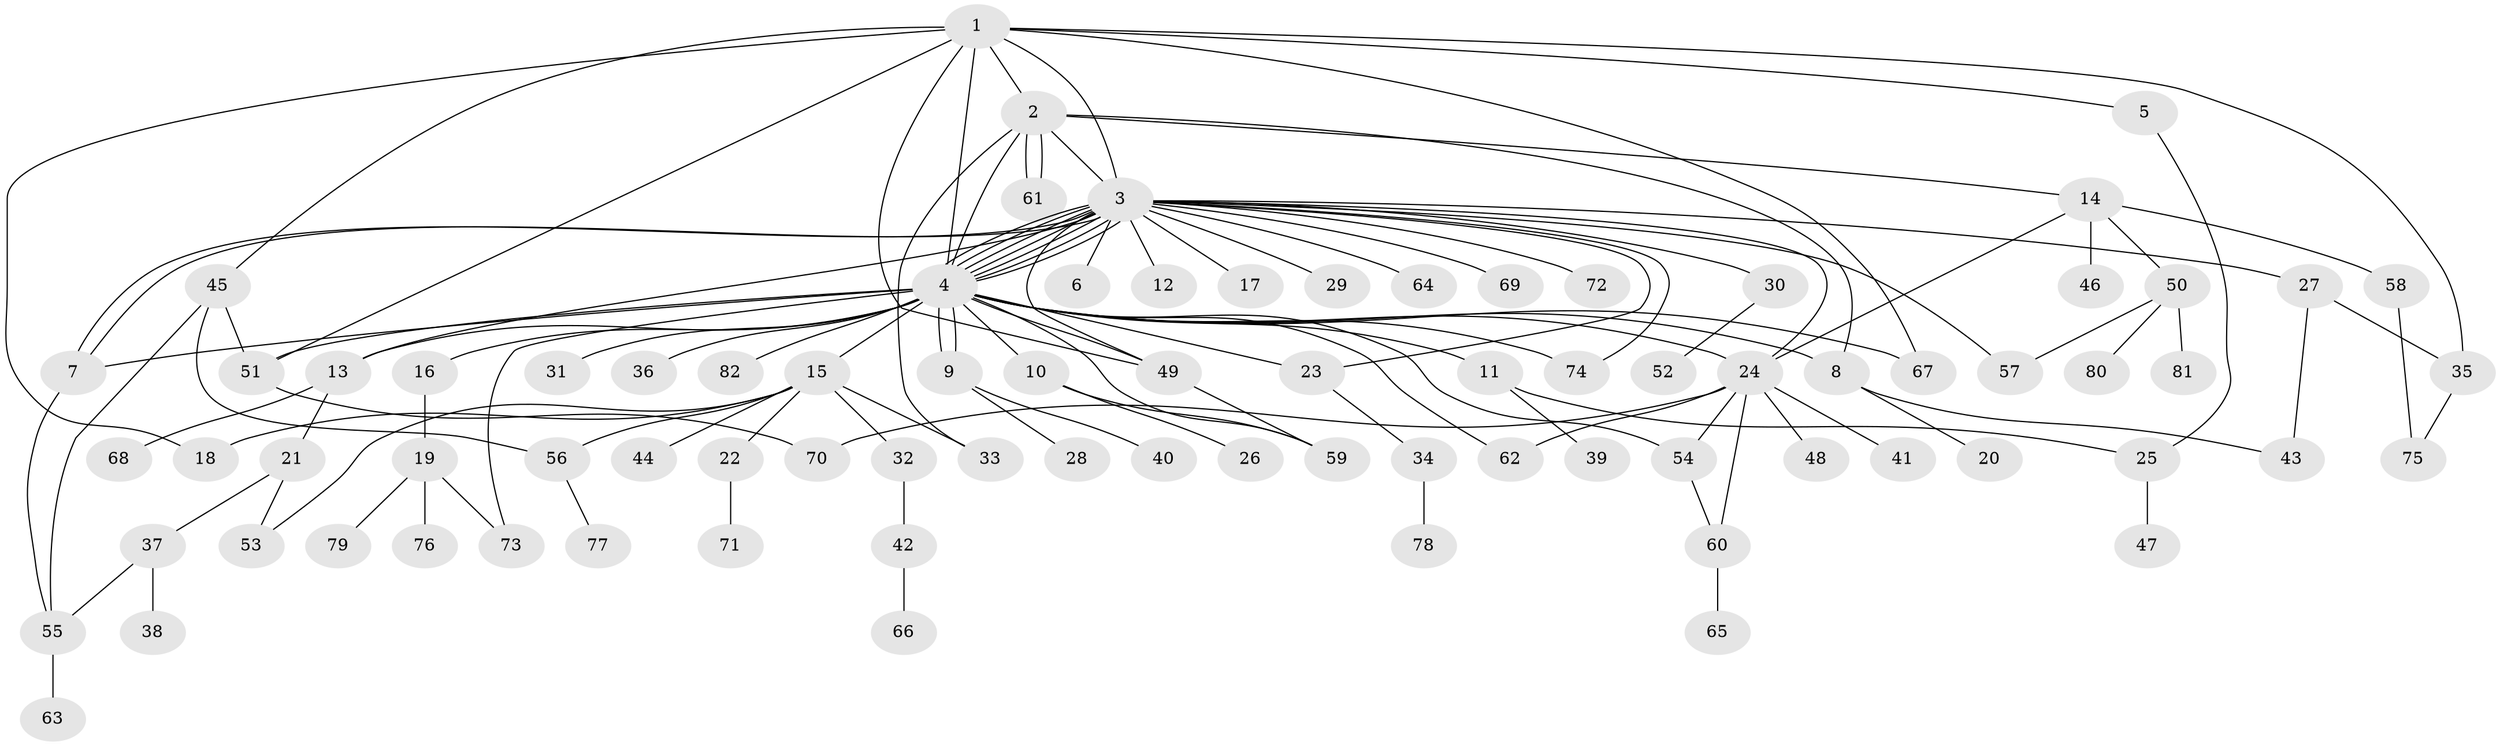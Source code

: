 // coarse degree distribution, {10: 0.016666666666666666, 6: 0.016666666666666666, 27: 0.016666666666666666, 28: 0.016666666666666666, 2: 0.26666666666666666, 1: 0.4, 4: 0.06666666666666667, 3: 0.16666666666666666, 8: 0.016666666666666666, 7: 0.016666666666666666}
// Generated by graph-tools (version 1.1) at 2025/51/02/27/25 19:51:54]
// undirected, 82 vertices, 123 edges
graph export_dot {
graph [start="1"]
  node [color=gray90,style=filled];
  1;
  2;
  3;
  4;
  5;
  6;
  7;
  8;
  9;
  10;
  11;
  12;
  13;
  14;
  15;
  16;
  17;
  18;
  19;
  20;
  21;
  22;
  23;
  24;
  25;
  26;
  27;
  28;
  29;
  30;
  31;
  32;
  33;
  34;
  35;
  36;
  37;
  38;
  39;
  40;
  41;
  42;
  43;
  44;
  45;
  46;
  47;
  48;
  49;
  50;
  51;
  52;
  53;
  54;
  55;
  56;
  57;
  58;
  59;
  60;
  61;
  62;
  63;
  64;
  65;
  66;
  67;
  68;
  69;
  70;
  71;
  72;
  73;
  74;
  75;
  76;
  77;
  78;
  79;
  80;
  81;
  82;
  1 -- 2;
  1 -- 3;
  1 -- 4;
  1 -- 5;
  1 -- 18;
  1 -- 35;
  1 -- 45;
  1 -- 49;
  1 -- 51;
  1 -- 67;
  2 -- 3;
  2 -- 4;
  2 -- 8;
  2 -- 14;
  2 -- 33;
  2 -- 61;
  2 -- 61;
  3 -- 4;
  3 -- 4;
  3 -- 4;
  3 -- 4;
  3 -- 4;
  3 -- 4;
  3 -- 4;
  3 -- 6;
  3 -- 7;
  3 -- 7;
  3 -- 12;
  3 -- 13;
  3 -- 17;
  3 -- 23;
  3 -- 24;
  3 -- 27;
  3 -- 29;
  3 -- 30;
  3 -- 49;
  3 -- 57;
  3 -- 64;
  3 -- 69;
  3 -- 72;
  3 -- 74;
  4 -- 7;
  4 -- 8;
  4 -- 9;
  4 -- 9;
  4 -- 10;
  4 -- 11;
  4 -- 13;
  4 -- 15;
  4 -- 16;
  4 -- 23;
  4 -- 24;
  4 -- 31;
  4 -- 36;
  4 -- 49;
  4 -- 51;
  4 -- 54;
  4 -- 59;
  4 -- 62;
  4 -- 67;
  4 -- 73;
  4 -- 74;
  4 -- 82;
  5 -- 25;
  7 -- 55;
  8 -- 20;
  8 -- 43;
  9 -- 28;
  9 -- 40;
  10 -- 26;
  10 -- 59;
  11 -- 25;
  11 -- 39;
  13 -- 21;
  13 -- 68;
  14 -- 24;
  14 -- 46;
  14 -- 50;
  14 -- 58;
  15 -- 18;
  15 -- 22;
  15 -- 32;
  15 -- 33;
  15 -- 44;
  15 -- 53;
  15 -- 56;
  16 -- 19;
  19 -- 73;
  19 -- 76;
  19 -- 79;
  21 -- 37;
  21 -- 53;
  22 -- 71;
  23 -- 34;
  24 -- 41;
  24 -- 48;
  24 -- 54;
  24 -- 60;
  24 -- 62;
  24 -- 70;
  25 -- 47;
  27 -- 35;
  27 -- 43;
  30 -- 52;
  32 -- 42;
  34 -- 78;
  35 -- 75;
  37 -- 38;
  37 -- 55;
  42 -- 66;
  45 -- 51;
  45 -- 55;
  45 -- 56;
  49 -- 59;
  50 -- 57;
  50 -- 80;
  50 -- 81;
  51 -- 70;
  54 -- 60;
  55 -- 63;
  56 -- 77;
  58 -- 75;
  60 -- 65;
}
